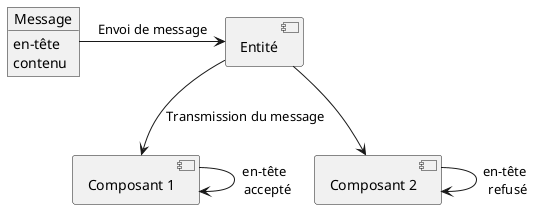 @startuml
allow_mixing

    object Message
    Message : en-tête
    Message : contenu

    component "Entité"
    component "Composant 1"
    component "Composant 2"

    Message -> Entité : Envoi de message

    Entité -down-> "Composant 1" : Transmission du message
    Entité -down-> "Composant 2"

    "Composant 1" -> "Composant 1" : en-tête \n accepté
    "Composant 2" -> "Composant 2" : en-tête \n refusé

@enduml